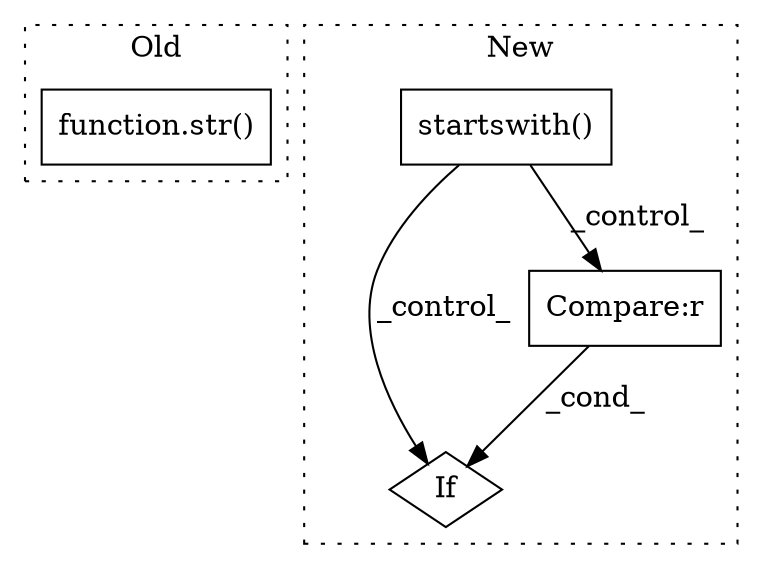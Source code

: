 digraph G {
subgraph cluster0 {
1 [label="function.str()" a="75" s="5231,5240" l="4,1" shape="box"];
label = "Old";
style="dotted";
}
subgraph cluster1 {
2 [label="startswith()" a="75" s="5784,5816" l="21,1" shape="box"];
3 [label="If" a="96" s="5835" l="3" shape="diamond"];
4 [label="Compare:r" a="40" s="5838" l="59" shape="box"];
label = "New";
style="dotted";
}
2 -> 4 [label="_control_"];
2 -> 3 [label="_control_"];
4 -> 3 [label="_cond_"];
}